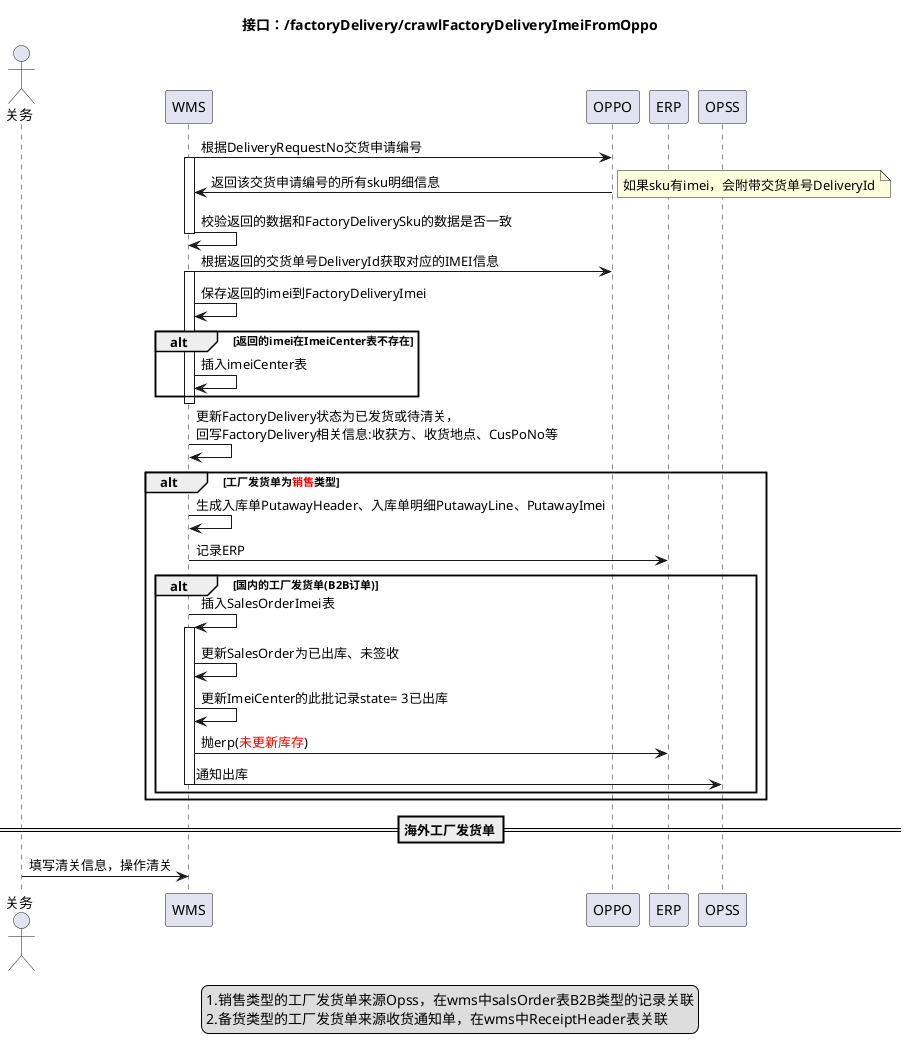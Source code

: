 @startuml

title 接口：/factoryDelivery/crawlFactoryDeliveryImeiFromOppo

actor 关务 as somebody

WMS -> OPPO:根据DeliveryRequestNo交货申请编号
activate WMS
OPPO -> WMS:返回该交货申请编号的所有sku明细信息
note right
如果sku有imei，会附带交货单号DeliveryId
end note
WMS -> WMS:校验返回的数据和FactoryDeliverySku的数据是否一致

deactivate WMS


WMS -> OPPO:根据返回的交货单号DeliveryId获取对应的IMEI信息
activate WMS
WMS -> WMS:保存返回的imei到FactoryDeliveryImei
alt 返回的imei在ImeiCenter表不存在
WMS->WMS:插入imeiCenter表
end
deactivate WMS

WMS -> WMS:更新FactoryDelivery状态为已发货或待清关，\n回写FactoryDelivery相关信息:收获方、收货地点、CusPoNo等

alt 工厂发货单为<font color=red>销售</font>类型
   WMS -> WMS:生成入库单PutawayHeader、入库单明细PutawayLine、PutawayImei
   WMS -> ERP:记录ERP
   alt 国内的工厂发货单(B2B订单)
        WMS -> WMS:插入SalesOrderImei表
        activate WMS
        WMS -> WMS:更新SalesOrder为已出库、未签收
        WMS -> WMS:更新ImeiCenter的此批记录state= 3已出库
        WMS -> ERP:抛erp(<font color=red>未更新库存</font>)
        WMS -> OPSS:通知出库
        deactivate WMS
   end
end
==海外工厂发货单==
somebody -> WMS:填写清关信息，操作清关

legend center
1.销售类型的工厂发货单来源Opss，在wms中salsOrder表B2B类型的记录关联
2.备货类型的工厂发货单来源收货通知单，在wms中ReceiptHeader表关联
end legend
@enduml